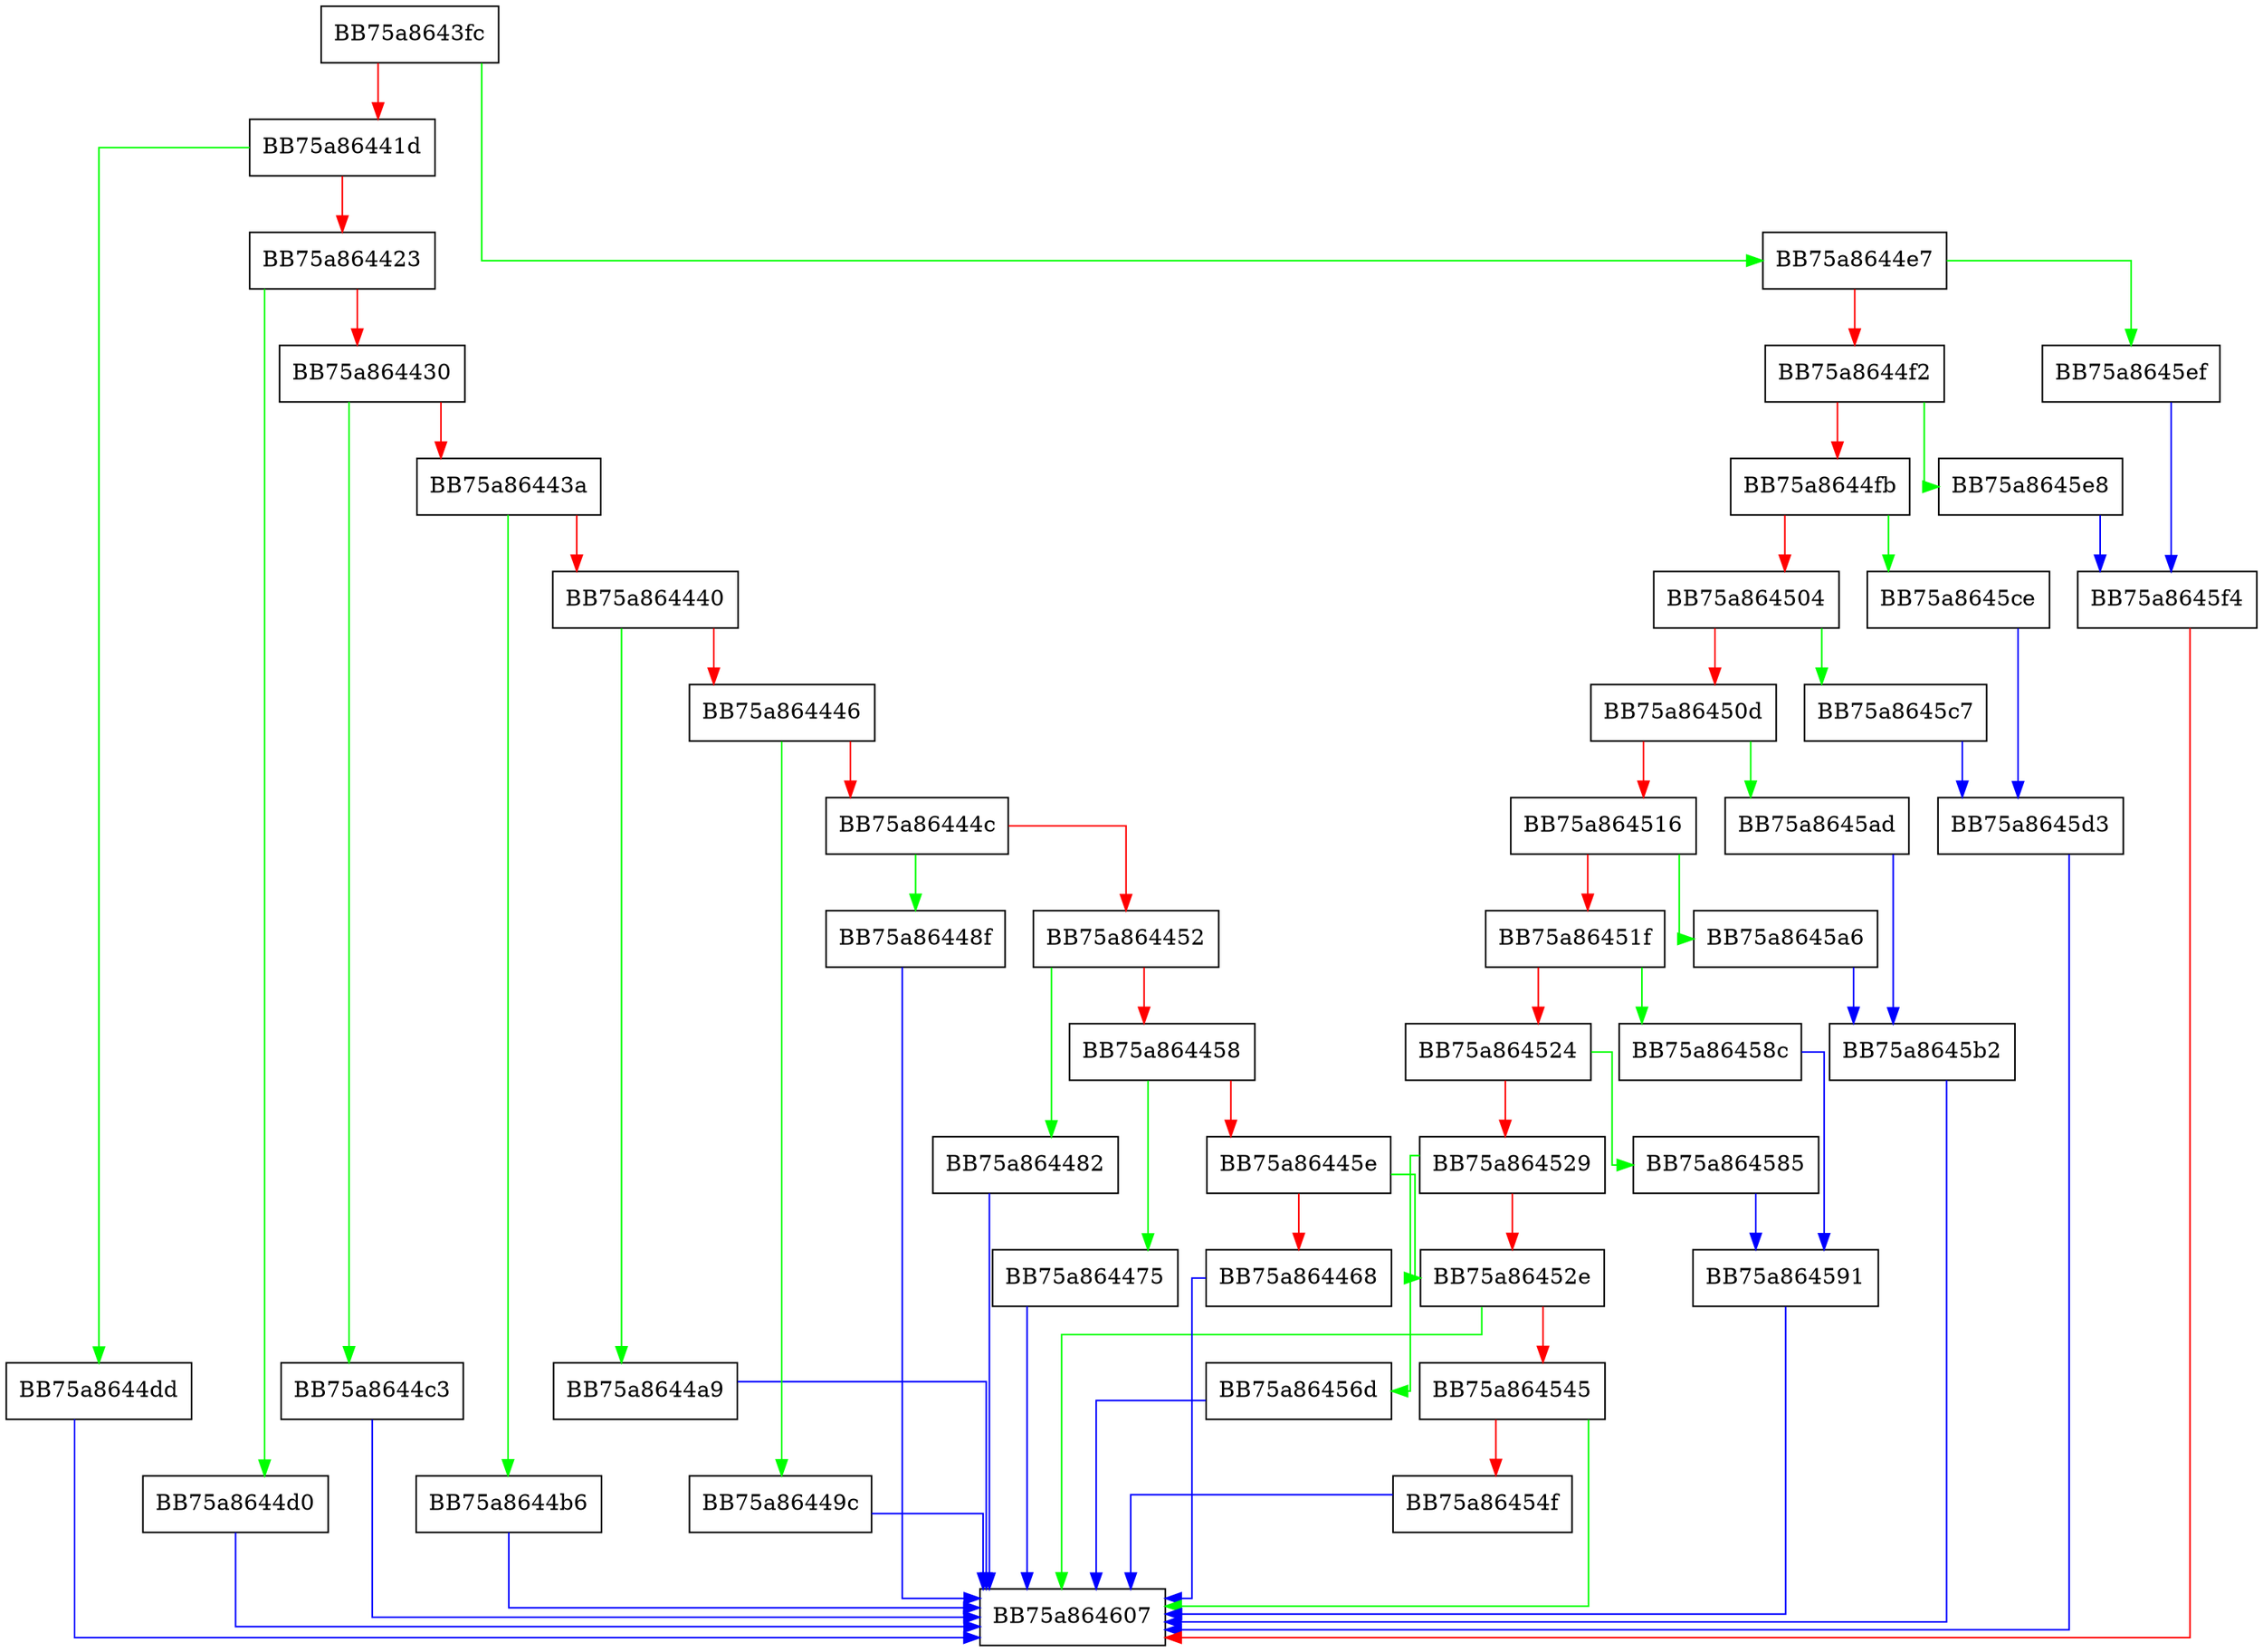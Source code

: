 digraph ProcessThreatIntelligence {
  node [shape="box"];
  graph [splines=ortho];
  BB75a8643fc -> BB75a8644e7 [color="green"];
  BB75a8643fc -> BB75a86441d [color="red"];
  BB75a86441d -> BB75a8644dd [color="green"];
  BB75a86441d -> BB75a864423 [color="red"];
  BB75a864423 -> BB75a8644d0 [color="green"];
  BB75a864423 -> BB75a864430 [color="red"];
  BB75a864430 -> BB75a8644c3 [color="green"];
  BB75a864430 -> BB75a86443a [color="red"];
  BB75a86443a -> BB75a8644b6 [color="green"];
  BB75a86443a -> BB75a864440 [color="red"];
  BB75a864440 -> BB75a8644a9 [color="green"];
  BB75a864440 -> BB75a864446 [color="red"];
  BB75a864446 -> BB75a86449c [color="green"];
  BB75a864446 -> BB75a86444c [color="red"];
  BB75a86444c -> BB75a86448f [color="green"];
  BB75a86444c -> BB75a864452 [color="red"];
  BB75a864452 -> BB75a864482 [color="green"];
  BB75a864452 -> BB75a864458 [color="red"];
  BB75a864458 -> BB75a864475 [color="green"];
  BB75a864458 -> BB75a86445e [color="red"];
  BB75a86445e -> BB75a86452e [color="green"];
  BB75a86445e -> BB75a864468 [color="red"];
  BB75a864468 -> BB75a864607 [color="blue"];
  BB75a864475 -> BB75a864607 [color="blue"];
  BB75a864482 -> BB75a864607 [color="blue"];
  BB75a86448f -> BB75a864607 [color="blue"];
  BB75a86449c -> BB75a864607 [color="blue"];
  BB75a8644a9 -> BB75a864607 [color="blue"];
  BB75a8644b6 -> BB75a864607 [color="blue"];
  BB75a8644c3 -> BB75a864607 [color="blue"];
  BB75a8644d0 -> BB75a864607 [color="blue"];
  BB75a8644dd -> BB75a864607 [color="blue"];
  BB75a8644e7 -> BB75a8645ef [color="green"];
  BB75a8644e7 -> BB75a8644f2 [color="red"];
  BB75a8644f2 -> BB75a8645e8 [color="green"];
  BB75a8644f2 -> BB75a8644fb [color="red"];
  BB75a8644fb -> BB75a8645ce [color="green"];
  BB75a8644fb -> BB75a864504 [color="red"];
  BB75a864504 -> BB75a8645c7 [color="green"];
  BB75a864504 -> BB75a86450d [color="red"];
  BB75a86450d -> BB75a8645ad [color="green"];
  BB75a86450d -> BB75a864516 [color="red"];
  BB75a864516 -> BB75a8645a6 [color="green"];
  BB75a864516 -> BB75a86451f [color="red"];
  BB75a86451f -> BB75a86458c [color="green"];
  BB75a86451f -> BB75a864524 [color="red"];
  BB75a864524 -> BB75a864585 [color="green"];
  BB75a864524 -> BB75a864529 [color="red"];
  BB75a864529 -> BB75a86456d [color="green"];
  BB75a864529 -> BB75a86452e [color="red"];
  BB75a86452e -> BB75a864607 [color="green"];
  BB75a86452e -> BB75a864545 [color="red"];
  BB75a864545 -> BB75a864607 [color="green"];
  BB75a864545 -> BB75a86454f [color="red"];
  BB75a86454f -> BB75a864607 [color="blue"];
  BB75a86456d -> BB75a864607 [color="blue"];
  BB75a864585 -> BB75a864591 [color="blue"];
  BB75a86458c -> BB75a864591 [color="blue"];
  BB75a864591 -> BB75a864607 [color="blue"];
  BB75a8645a6 -> BB75a8645b2 [color="blue"];
  BB75a8645ad -> BB75a8645b2 [color="blue"];
  BB75a8645b2 -> BB75a864607 [color="blue"];
  BB75a8645c7 -> BB75a8645d3 [color="blue"];
  BB75a8645ce -> BB75a8645d3 [color="blue"];
  BB75a8645d3 -> BB75a864607 [color="blue"];
  BB75a8645e8 -> BB75a8645f4 [color="blue"];
  BB75a8645ef -> BB75a8645f4 [color="blue"];
  BB75a8645f4 -> BB75a864607 [color="red"];
}